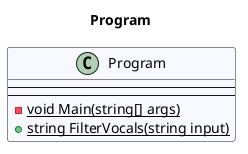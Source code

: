 @startuml Program
title Program
 class Program #GhostWhite {
---
---
- {static} void Main(string[] args)
+ {static} string FilterVocals(string input)
}
@enduml
